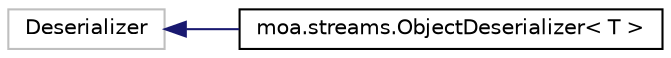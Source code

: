 digraph "Graphical Class Hierarchy"
{
 // LATEX_PDF_SIZE
  edge [fontname="Helvetica",fontsize="10",labelfontname="Helvetica",labelfontsize="10"];
  node [fontname="Helvetica",fontsize="10",shape=record];
  rankdir="LR";
  Node1023 [label="Deserializer",height=0.2,width=0.4,color="grey75", fillcolor="white", style="filled",tooltip=" "];
  Node1023 -> Node0 [dir="back",color="midnightblue",fontsize="10",style="solid",fontname="Helvetica"];
  Node0 [label="moa.streams.ObjectDeserializer\< T \>",height=0.2,width=0.4,color="black", fillcolor="white", style="filled",URL="$classmoa_1_1streams_1_1_object_deserializer.html",tooltip=" "];
}
